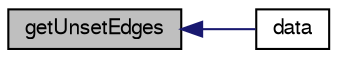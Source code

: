 digraph "getUnsetEdges"
{
  bgcolor="transparent";
  edge [fontname="FreeSans",fontsize="10",labelfontname="FreeSans",labelfontsize="10"];
  node [fontname="FreeSans",fontsize="10",shape=record];
  rankdir="LR";
  Node158 [label="getUnsetEdges",height=0.2,width=0.4,color="black", fillcolor="grey75", style="filled", fontcolor="black"];
  Node158 -> Node159 [dir="back",color="midnightblue",fontsize="10",style="solid",fontname="FreeSans"];
  Node159 [label="data",height=0.2,width=0.4,color="black",URL="$a24858.html#a3cb51c6d7125aa51349080ee9eeba567",tooltip="Additional data to be passed into container. "];
}
